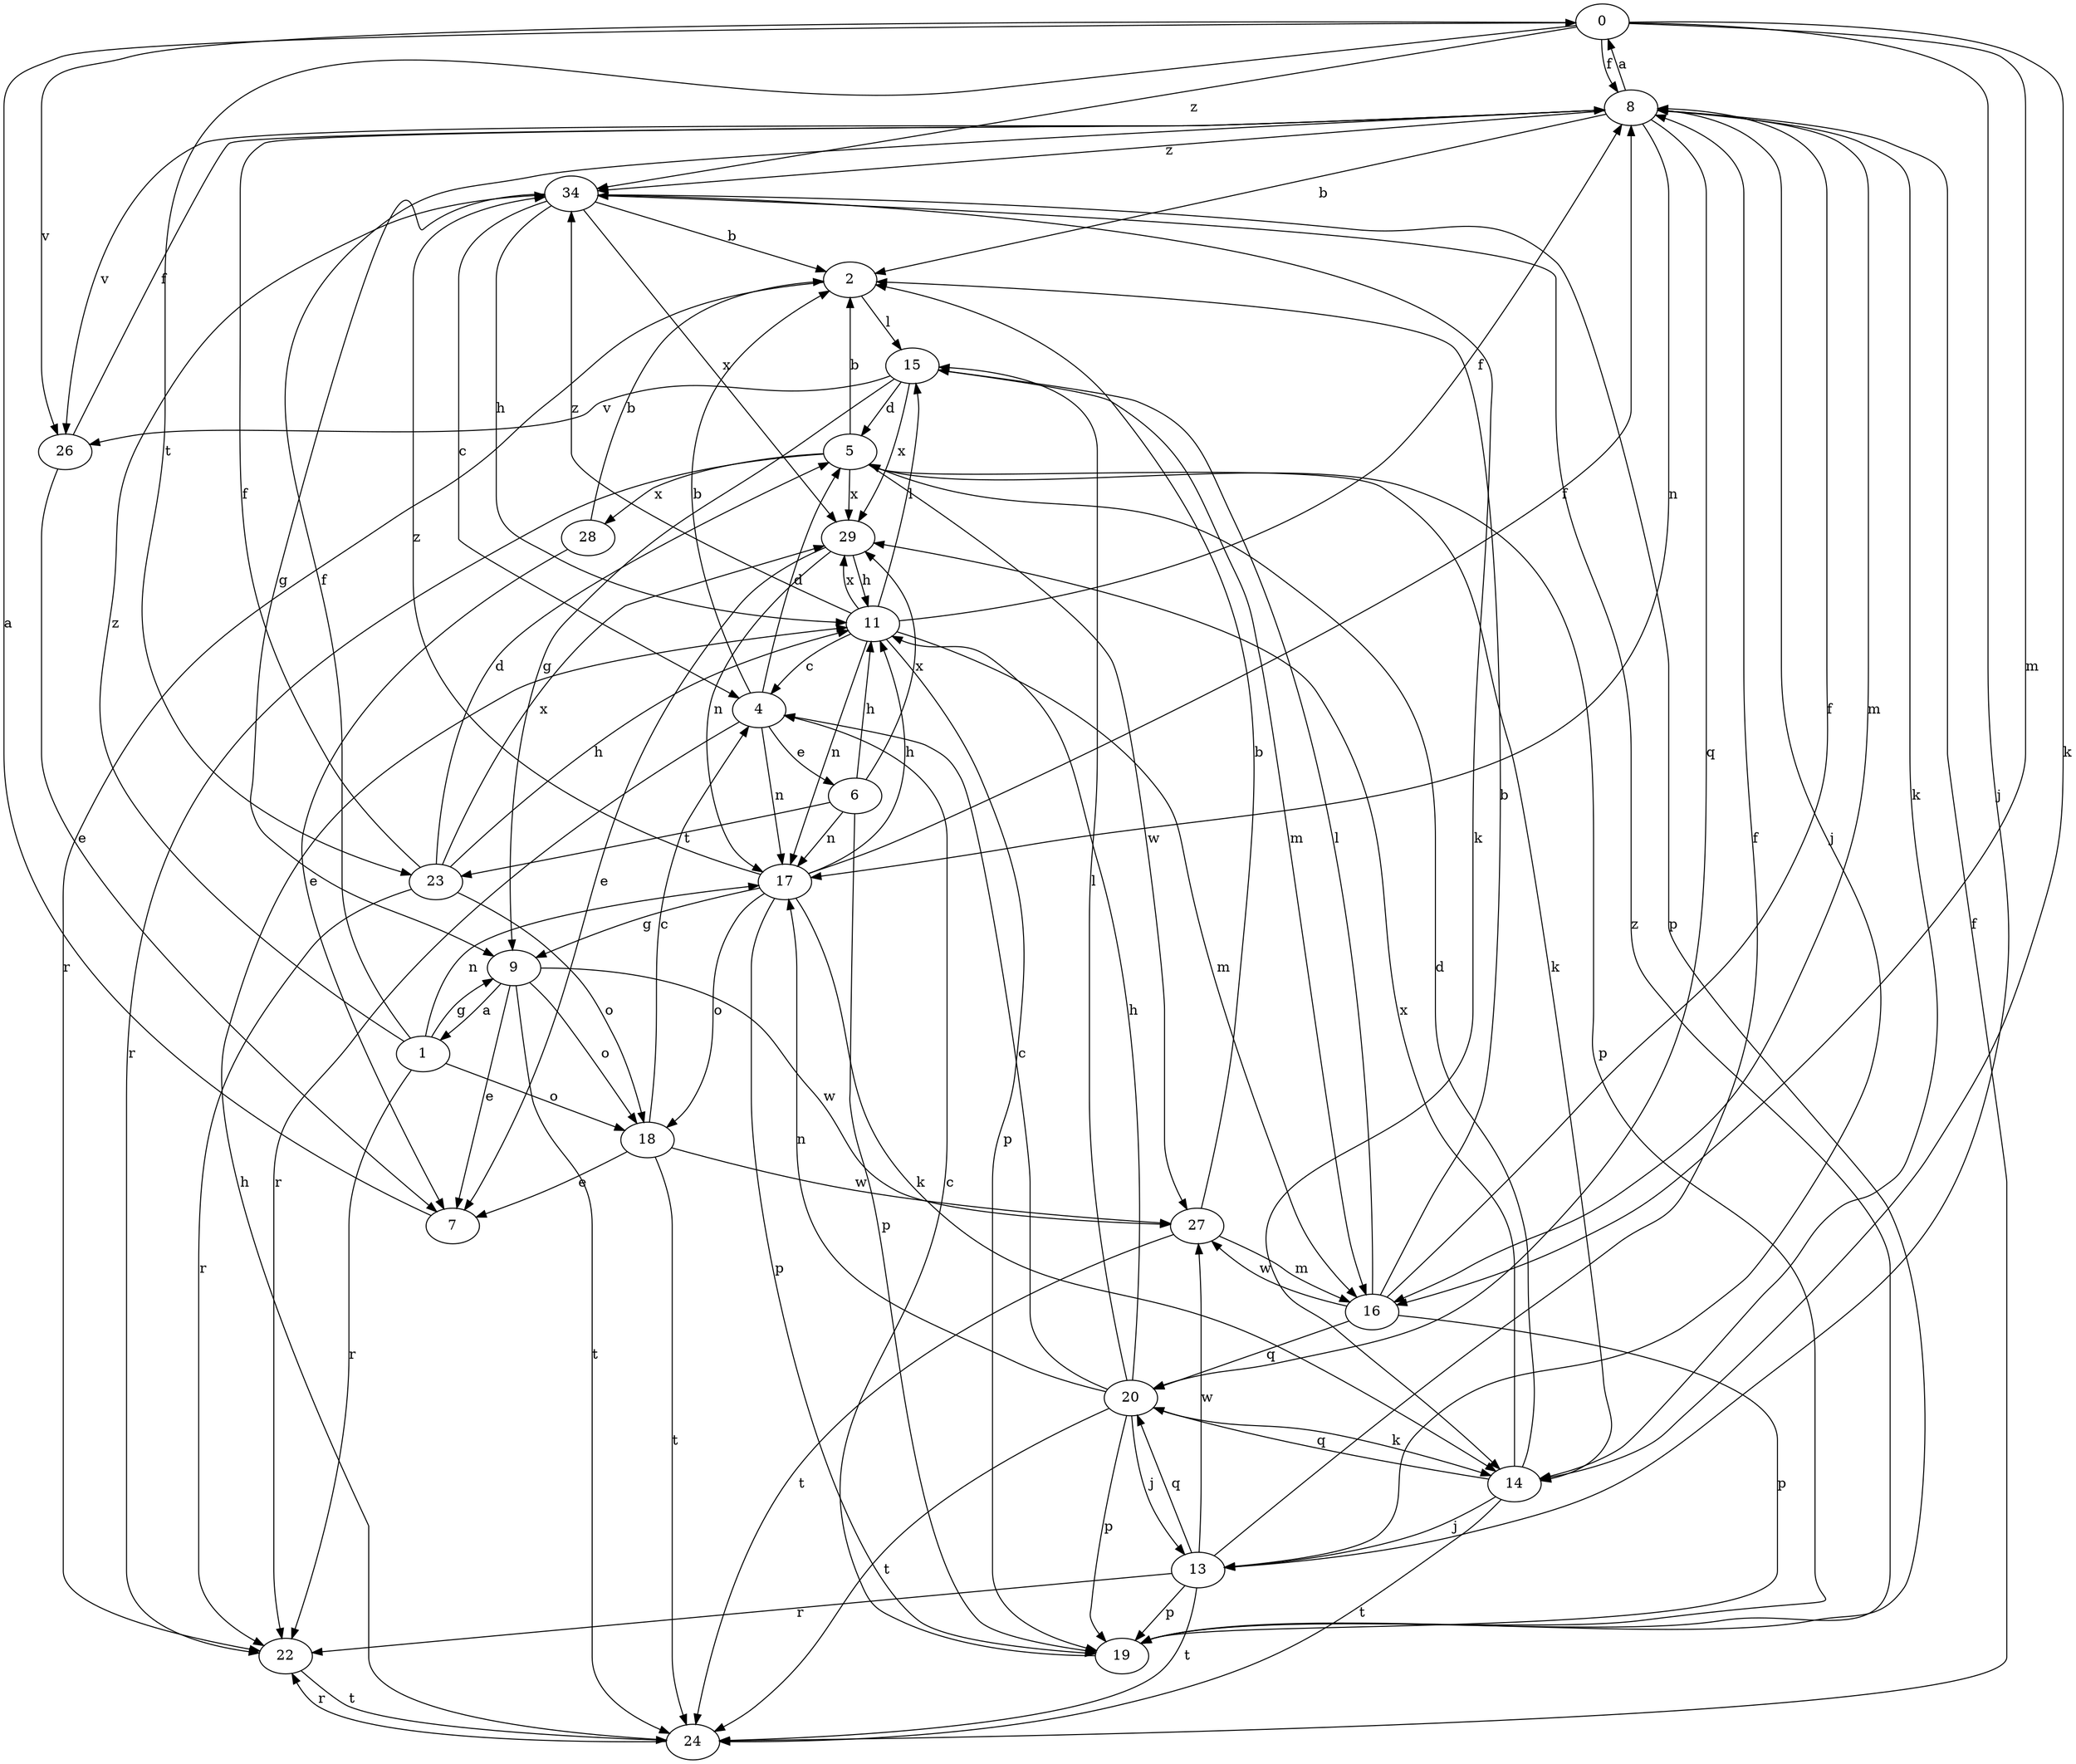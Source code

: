 strict digraph  {
0;
1;
2;
4;
5;
6;
7;
8;
9;
11;
13;
14;
15;
16;
17;
18;
19;
20;
22;
23;
24;
26;
27;
28;
29;
34;
0 -> 8  [label=f];
0 -> 13  [label=j];
0 -> 14  [label=k];
0 -> 16  [label=m];
0 -> 23  [label=t];
0 -> 26  [label=v];
0 -> 34  [label=z];
1 -> 8  [label=f];
1 -> 9  [label=g];
1 -> 17  [label=n];
1 -> 18  [label=o];
1 -> 22  [label=r];
1 -> 34  [label=z];
2 -> 15  [label=l];
2 -> 22  [label=r];
4 -> 2  [label=b];
4 -> 5  [label=d];
4 -> 6  [label=e];
4 -> 17  [label=n];
4 -> 22  [label=r];
5 -> 2  [label=b];
5 -> 14  [label=k];
5 -> 19  [label=p];
5 -> 22  [label=r];
5 -> 27  [label=w];
5 -> 28  [label=x];
5 -> 29  [label=x];
6 -> 11  [label=h];
6 -> 17  [label=n];
6 -> 19  [label=p];
6 -> 23  [label=t];
6 -> 29  [label=x];
7 -> 0  [label=a];
8 -> 0  [label=a];
8 -> 2  [label=b];
8 -> 13  [label=j];
8 -> 14  [label=k];
8 -> 16  [label=m];
8 -> 17  [label=n];
8 -> 20  [label=q];
8 -> 26  [label=v];
8 -> 34  [label=z];
9 -> 1  [label=a];
9 -> 7  [label=e];
9 -> 18  [label=o];
9 -> 24  [label=t];
9 -> 27  [label=w];
11 -> 4  [label=c];
11 -> 8  [label=f];
11 -> 15  [label=l];
11 -> 16  [label=m];
11 -> 17  [label=n];
11 -> 19  [label=p];
11 -> 29  [label=x];
11 -> 34  [label=z];
13 -> 8  [label=f];
13 -> 19  [label=p];
13 -> 20  [label=q];
13 -> 22  [label=r];
13 -> 24  [label=t];
13 -> 27  [label=w];
14 -> 5  [label=d];
14 -> 13  [label=j];
14 -> 20  [label=q];
14 -> 24  [label=t];
14 -> 29  [label=x];
15 -> 5  [label=d];
15 -> 9  [label=g];
15 -> 16  [label=m];
15 -> 26  [label=v];
15 -> 29  [label=x];
16 -> 2  [label=b];
16 -> 8  [label=f];
16 -> 15  [label=l];
16 -> 19  [label=p];
16 -> 20  [label=q];
16 -> 27  [label=w];
17 -> 8  [label=f];
17 -> 9  [label=g];
17 -> 11  [label=h];
17 -> 14  [label=k];
17 -> 18  [label=o];
17 -> 19  [label=p];
17 -> 34  [label=z];
18 -> 4  [label=c];
18 -> 7  [label=e];
18 -> 24  [label=t];
18 -> 27  [label=w];
19 -> 4  [label=c];
19 -> 34  [label=z];
20 -> 4  [label=c];
20 -> 11  [label=h];
20 -> 13  [label=j];
20 -> 14  [label=k];
20 -> 15  [label=l];
20 -> 17  [label=n];
20 -> 19  [label=p];
20 -> 24  [label=t];
22 -> 24  [label=t];
23 -> 5  [label=d];
23 -> 8  [label=f];
23 -> 11  [label=h];
23 -> 18  [label=o];
23 -> 22  [label=r];
23 -> 29  [label=x];
24 -> 8  [label=f];
24 -> 11  [label=h];
24 -> 22  [label=r];
26 -> 7  [label=e];
26 -> 8  [label=f];
27 -> 2  [label=b];
27 -> 16  [label=m];
27 -> 24  [label=t];
28 -> 2  [label=b];
28 -> 7  [label=e];
29 -> 7  [label=e];
29 -> 11  [label=h];
29 -> 17  [label=n];
34 -> 2  [label=b];
34 -> 4  [label=c];
34 -> 9  [label=g];
34 -> 11  [label=h];
34 -> 14  [label=k];
34 -> 19  [label=p];
34 -> 29  [label=x];
}
